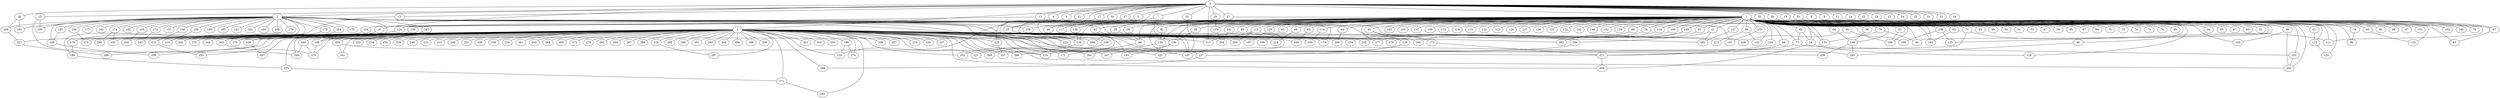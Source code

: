 
graph graphname {
    0 -- 1
0 -- 2
0 -- 3
0 -- 4
0 -- 5
0 -- 6
0 -- 7
0 -- 8
0 -- 9
0 -- 10
0 -- 11
0 -- 12
0 -- 13
0 -- 14
0 -- 15
0 -- 16
0 -- 17
0 -- 18
0 -- 19
0 -- 20
0 -- 21
0 -- 22
0 -- 23
0 -- 24
0 -- 25
0 -- 26
0 -- 27
0 -- 28
0 -- 29
0 -- 30
0 -- 31
0 -- 32
0 -- 33
0 -- 34
0 -- 35
0 -- 36
0 -- 37
0 -- 217
1 -- 38
1 -- 39
1 -- 40
1 -- 41
1 -- 42
1 -- 43
1 -- 44
1 -- 45
1 -- 46
1 -- 47
1 -- 48
1 -- 49
1 -- 50
1 -- 51
1 -- 52
1 -- 53
1 -- 54
1 -- 55
1 -- 56
1 -- 57
1 -- 58
1 -- 59
1 -- 60
1 -- 61
1 -- 62
1 -- 63
1 -- 64
1 -- 65
1 -- 66
1 -- 67
1 -- 68
1 -- 69
1 -- 70
1 -- 71
1 -- 72
1 -- 73
1 -- 74
1 -- 75
1 -- 76
1 -- 77
1 -- 78
1 -- 79
1 -- 80
1 -- 81
1 -- 82
1 -- 83
1 -- 84
1 -- 85
1 -- 86
1 -- 87
1 -- 88
1 -- 89
1 -- 90
1 -- 91
1 -- 92
1 -- 93
1 -- 94
1 -- 95
1 -- 96
1 -- 97
1 -- 98
1 -- 99
1 -- 100
1 -- 101
1 -- 102
1 -- 103
1 -- 104
1 -- 105
1 -- 106
1 -- 107
1 -- 108
1 -- 109
1 -- 110
1 -- 111
1 -- 112
1 -- 113
1 -- 114
1 -- 115
1 -- 116
1 -- 117
1 -- 118
1 -- 119
1 -- 120
1 -- 121
1 -- 122
1 -- 123
1 -- 124
1 -- 125
1 -- 126
1 -- 127
1 -- 128
1 -- 129
1 -- 130
1 -- 131
1 -- 132
1 -- 133
1 -- 134
1 -- 135
1 -- 136
1 -- 137
1 -- 138
1 -- 139
1 -- 140
1 -- 141
1 -- 142
1 -- 143
1 -- 144
1 -- 145
1 -- 146
1 -- 147
1 -- 148
1 -- 149
1 -- 150
1 -- 151
1 -- 152
1 -- 153
1 -- 154
1 -- 155
1 -- 250
2 -- 156
2 -- 157
2 -- 158
2 -- 159
2 -- 160
2 -- 161
2 -- 162
2 -- 163
2 -- 164
2 -- 165
2 -- 166
2 -- 167
2 -- 168
2 -- 169
2 -- 170
2 -- 171
2 -- 172
2 -- 173
2 -- 174
2 -- 175
2 -- 176
2 -- 177
2 -- 178
2 -- 179
2 -- 180
2 -- 181
2 -- 182
2 -- 183
2 -- 184
2 -- 185
2 -- 186
2 -- 187
2 -- 188
2 -- 189
2 -- 190
2 -- 191
2 -- 192
2 -- 193
2 -- 194
2 -- 195
3 -- 196
3 -- 197
3 -- 198
3 -- 199
3 -- 200
3 -- 201
3 -- 202
3 -- 203
3 -- 204
3 -- 205
3 -- 206
3 -- 207
3 -- 208
3 -- 209
3 -- 210
3 -- 211
3 -- 212
3 -- 213
3 -- 214
3 -- 215
3 -- 216
3 -- 217
3 -- 218
3 -- 219
3 -- 220
3 -- 221
3 -- 222
3 -- 223
3 -- 224
3 -- 225
3 -- 226
3 -- 227
3 -- 228
3 -- 229
3 -- 230
3 -- 231
3 -- 232
3 -- 233
3 -- 234
3 -- 235
3 -- 236
3 -- 237
3 -- 238
3 -- 239
3 -- 240
3 -- 241
3 -- 242
3 -- 243
3 -- 244
3 -- 245
3 -- 246
3 -- 247
3 -- 248
3 -- 249
3 -- 250
3 -- 251
3 -- 252
3 -- 253
3 -- 254
3 -- 255
3 -- 256
3 -- 257
3 -- 258
3 -- 259
3 -- 260
3 -- 261
3 -- 262
3 -- 263
3 -- 264
3 -- 265
3 -- 266
3 -- 267
3 -- 268
3 -- 269
3 -- 270
3 -- 271
3 -- 272
3 -- 273
3 -- 274
3 -- 275
3 -- 276
3 -- 277
3 -- 278
3 -- 279
3 -- 280
3 -- 281
3 -- 282
3 -- 283
3 -- 284
3 -- 285
3 -- 286
3 -- 287
3 -- 288
3 -- 289
3 -- 290
3 -- 291
3 -- 292
3 -- 293
3 -- 294
3 -- 295
3 -- 296
3 -- 297
3 -- 298
3 -- 299
4 -- 210
5 -- 117
7 -- 117
7 -- 187
9 -- 220
10 -- 193
10 -- 249
12 -- 124
12 -- 135
13 -- 281
16 -- 203
16 -- 275
17 -- 136
17 -- 23
17 -- 222
19 -- 111
19 -- 70
20 -- 187
21 -- 139
23 -- 139
26 -- 189
26 -- 182
27 -- 138
27 -- 145
28 -- 286
28 -- 187
29 -- 153
30 -- 257
33 -- 47
35 -- 102
36 -- 140
37 -- 94
37 -- 48
37 -- 156
38 -- 136
39 -- 148
40 -- 77
40 -- 56
41 -- 186
41 -- 292
42 -- 88
42 -- 180
44 -- 248
45 -- 173
45 -- 129
46 -- 295
47 -- 63
52 -- 106
54 -- 255
55 -- 228
55 -- 106
56 -- 119
56 -- 266
58 -- 88
61 -- 115
62 -- 145
64 -- 148
65 -- 229
66 -- 219
69 -- 254
71 -- 111
71 -- 233
76 -- 86
77 -- 151
77 -- 187
79 -- 94
79 -- 135
81 -- 263
82 -- 134
83 -- 190
83 -- 233
88 -- 171
90 -- 250
90 -- 120
92 -- 199
95 -- 116
98 -- 211
99 -- 213
99 -- 143
100 -- 278
104 -- 176
108 -- 166
108 -- 125
110 -- 277
113 -- 217
113 -- 285
113 -- 179
114 -- 230
115 -- 155
124 -- 203
128 -- 197
129 -- 247
129 -- 137
133 -- 181
134 -- 184
136 -- 183
136 -- 298
137 -- 268
138 -- 139
139 -- 252
141 -- 204
144 -- 211
147 -- 292
148 -- 295
148 -- 208
149 -- 260
149 -- 263
150 -- 203
151 -- 250
153 -- 204
158 -- 216
163 -- 169
164 -- 203
164 -- 244
167 -- 238
167 -- 209
169 -- 259
172 -- 243
173 -- 211
174 -- 235
174 -- 280
176 -- 188
178 -- 281
178 -- 270
180 -- 269
180 -- 221
185 -- 214
186 -- 231
188 -- 225
189 -- 237
190 -- 276
194 -- 273
195 -- 242
196 -- 274
196 -- 210
203 -- 276
209 -- 241
209 -- 233
211 -- 266
216 -- 253
220 -- 257
224 -- 297
225 -- 271
237 -- 299
238 -- 267
245 -- 276
245 -- 249
271 -- 283

}
